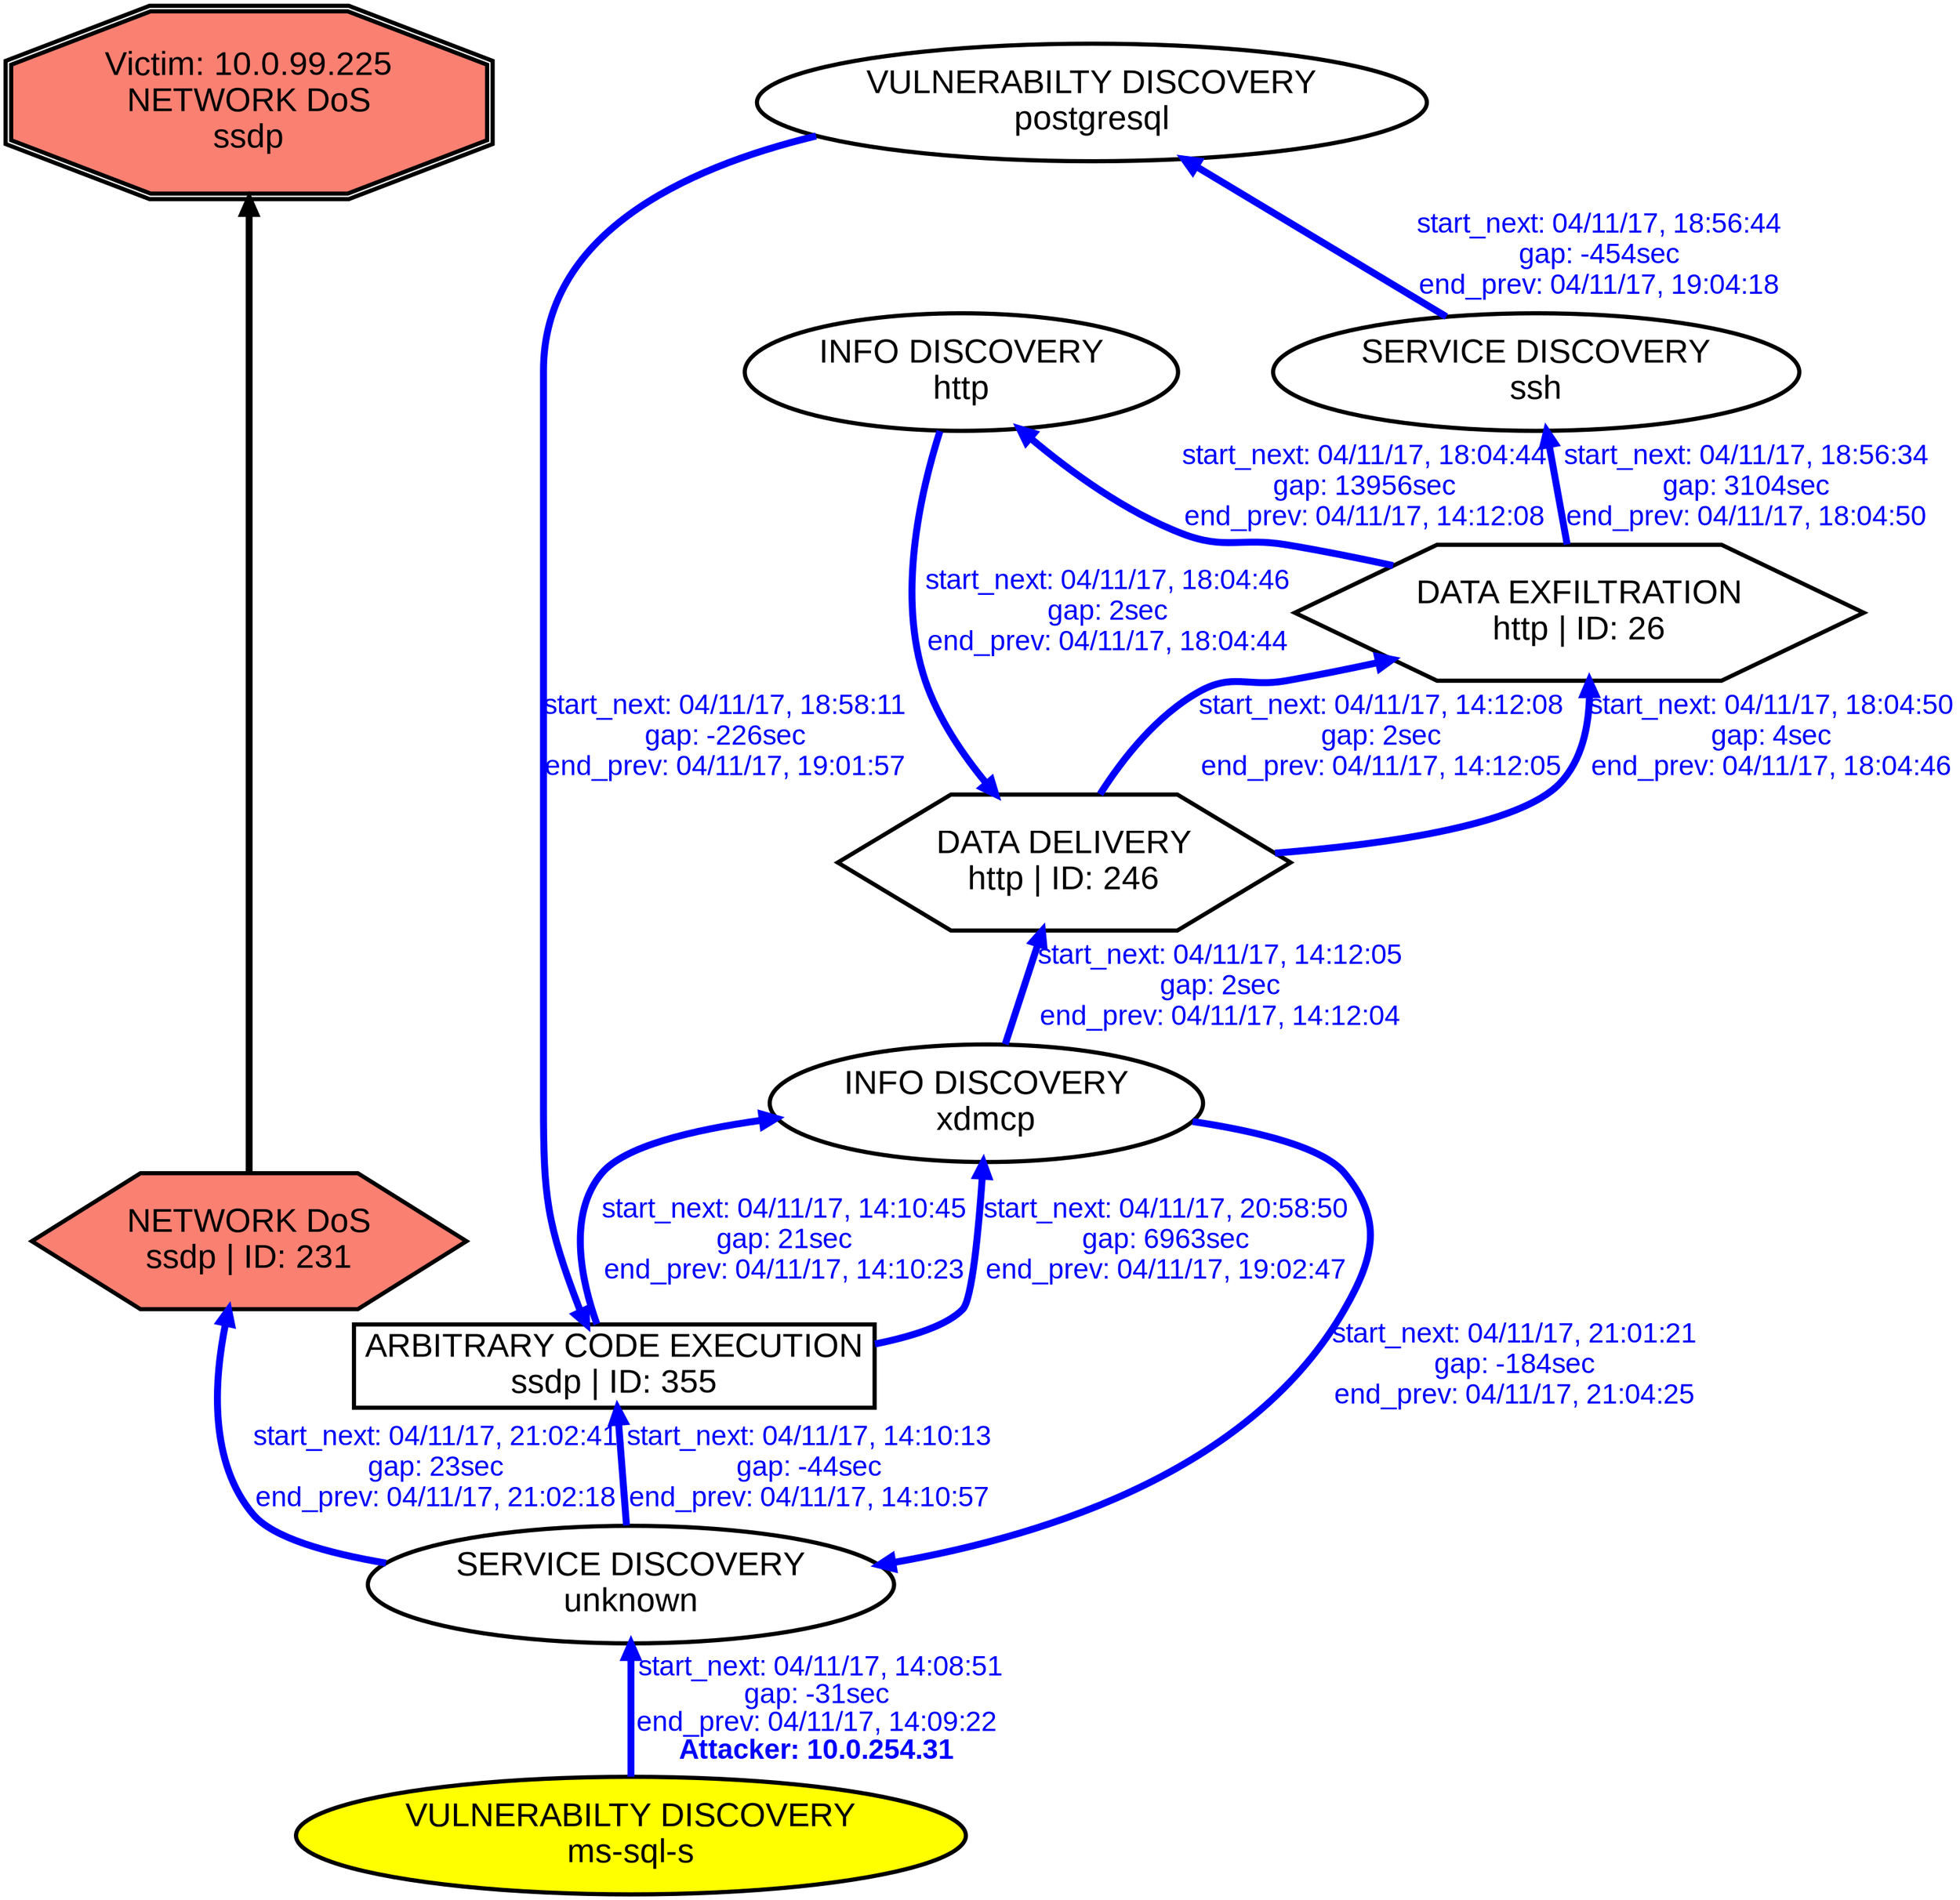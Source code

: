 digraph NETWORKDOSssdp {
rankdir="BT"; 
 graph [ nodesep="0.1", ranksep="0.02"] 
 node [ fontname=Arial, fontsize=24,penwidth=3]; 
 edge [ fontname=Arial, fontsize=20,penwidth=5 ];
"Victim: 10.0.99.225
NETWORK DoS
ssdp" [shape=doubleoctagon, style=filled, fillcolor=salmon];
{ rank = max; "Victim: 10.0.99.225
NETWORK DoS
ssdp"}
"NETWORK DoS
ssdp | ID: 231" -> "Victim: 10.0.99.225
NETWORK DoS
ssdp"
"NETWORK DoS
ssdp | ID: 231" [style=filled, fillcolor= salmon]
{ rank=same; "NETWORK DoS
ssdp | ID: 231"}
"VULNERABILTY DISCOVERY
ms-sql-s" [style=filled, fillcolor= yellow]
"VULNERABILTY DISCOVERY
ms-sql-s" -> "SERVICE DISCOVERY
unknown" [ color=blue] [label=<<font color="blue"> start_next: 04/11/17, 14:08:51<br/>gap: -31sec<br/>end_prev: 04/11/17, 14:09:22</font><br/><font color="blue"><b>Attacker: 10.0.254.31</b></font>>]
"SERVICE DISCOVERY
unknown" -> "ARBITRARY CODE EXECUTION
ssdp | ID: 355" [ label="start_next: 04/11/17, 14:10:13
gap: -44sec
end_prev: 04/11/17, 14:10:57"][ fontcolor="blue" color=blue]
"ARBITRARY CODE EXECUTION
ssdp | ID: 355" -> "INFO DISCOVERY
xdmcp" [ label="start_next: 04/11/17, 14:10:45
gap: 21sec
end_prev: 04/11/17, 14:10:23"][ fontcolor="blue" color=blue]
"INFO DISCOVERY
xdmcp" -> "DATA DELIVERY
http | ID: 246" [ label="start_next: 04/11/17, 14:12:05
gap: 2sec
end_prev: 04/11/17, 14:12:04"][ fontcolor="blue" color=blue]
"DATA DELIVERY
http | ID: 246" -> "DATA EXFILTRATION
http | ID: 26" [ label="start_next: 04/11/17, 14:12:08
gap: 2sec
end_prev: 04/11/17, 14:12:05"][ fontcolor="blue" color=blue]
"DATA EXFILTRATION
http | ID: 26" -> "INFO DISCOVERY
http" [ label="start_next: 04/11/17, 18:04:44
gap: 13956sec
end_prev: 04/11/17, 14:12:08"][ fontcolor="blue" color=blue]
"INFO DISCOVERY
http" -> "DATA DELIVERY
http | ID: 246" [ label="start_next: 04/11/17, 18:04:46
gap: 2sec
end_prev: 04/11/17, 18:04:44"][ fontcolor="blue" color=blue]
"DATA DELIVERY
http | ID: 246" -> "DATA EXFILTRATION
http | ID: 26" [ label="start_next: 04/11/17, 18:04:50
gap: 4sec
end_prev: 04/11/17, 18:04:46"][ fontcolor="blue" color=blue]
"DATA EXFILTRATION
http | ID: 26" -> "SERVICE DISCOVERY
ssh" [ label="start_next: 04/11/17, 18:56:34
gap: 3104sec
end_prev: 04/11/17, 18:04:50"][ fontcolor="blue" color=blue]
"SERVICE DISCOVERY
ssh" -> "VULNERABILTY DISCOVERY
postgresql" [ label="start_next: 04/11/17, 18:56:44
gap: -454sec
end_prev: 04/11/17, 19:04:18"][ fontcolor="blue" color=blue]
"VULNERABILTY DISCOVERY
postgresql" -> "ARBITRARY CODE EXECUTION
ssdp | ID: 355" [ label="start_next: 04/11/17, 18:58:11
gap: -226sec
end_prev: 04/11/17, 19:01:57"][ fontcolor="blue" color=blue]
"ARBITRARY CODE EXECUTION
ssdp | ID: 355" -> "INFO DISCOVERY
xdmcp" [ label="start_next: 04/11/17, 20:58:50
gap: 6963sec
end_prev: 04/11/17, 19:02:47"][ fontcolor="blue" color=blue]
"INFO DISCOVERY
xdmcp" -> "SERVICE DISCOVERY
unknown" [ label="start_next: 04/11/17, 21:01:21
gap: -184sec
end_prev: 04/11/17, 21:04:25"][ fontcolor="blue" color=blue]
"SERVICE DISCOVERY
unknown" -> "NETWORK DoS
ssdp | ID: 231" [ label="start_next: 04/11/17, 21:02:41
gap: 23sec
end_prev: 04/11/17, 21:02:18"][ fontcolor="blue" color=blue]
"VULNERABILTY DISCOVERY
ms-sql-s" [shape=oval]
"VULNERABILTY DISCOVERY
ms-sql-s" [tooltip="ET POLICY Suspicious inbound to mySQL port 3306
ET POLICY Suspicious inbound to mSQL port 4333
ET POLICY Suspicious inbound to MSSQL port 1433
ET POLICY Suspicious inbound to Oracle SQL port 1521
ET POLICY Suspicious inbound to PostgreSQL port 5432"]
"SERVICE DISCOVERY
unknown" [shape=oval]
"SERVICE DISCOVERY
unknown" [tooltip="ET SCAN Potential VNC Scan 5800-5820
ET SCAN Potential SSH Scan
ET SCAN Potential VNC Scan 5900-5920"]
"ARBITRARY CODE EXECUTION
ssdp | ID: 355" [shape=box]
"ARBITRARY CODE EXECUTION
ssdp | ID: 355" [tooltip="GPL MISC UPnP malformed advertisement"]
"INFO DISCOVERY
xdmcp" [shape=oval]
"INFO DISCOVERY
xdmcp" [tooltip="GPL WEB_SERVER mod_gzip_status access
GPL RPC xdmcp info query"]
"DATA DELIVERY
http | ID: 246" [shape=hexagon]
"DATA DELIVERY
http | ID: 246" [tooltip="GPL WEB_SERVER perl post attempt"]
"DATA EXFILTRATION
http | ID: 26" [shape=hexagon]
"DATA EXFILTRATION
http | ID: 26" [tooltip="ET WEB_SPECIFIC_APPS PHP-CGI query string parameter vulnerability"]
"INFO DISCOVERY
http" [shape=oval]
"INFO DISCOVERY
http" [tooltip="GPL WEB_SERVER mod_gzip_status access"]
"SERVICE DISCOVERY
ssh" [shape=oval]
"SERVICE DISCOVERY
ssh" [tooltip="ET SCAN Potential VNC Scan 5800-5820
ET SCAN Potential SSH Scan
ET SCAN Potential VNC Scan 5900-5920"]
"VULNERABILTY DISCOVERY
postgresql" [shape=oval]
"VULNERABILTY DISCOVERY
postgresql" [tooltip="ET POLICY Suspicious inbound to mySQL port 3306
ET POLICY Suspicious inbound to mSQL port 4333
ET POLICY Suspicious inbound to MSSQL port 1433
ET POLICY Suspicious inbound to Oracle SQL port 1521
ET SCAN Nessus User Agent
ET POLICY Suspicious inbound to PostgreSQL port 5432"]
"NETWORK DoS
ssdp | ID: 231" [shape=hexagon]
"NETWORK DoS
ssdp | ID: 231" [tooltip="ET DOS Possible SSDP Amplification Scan in Progress"]
}
